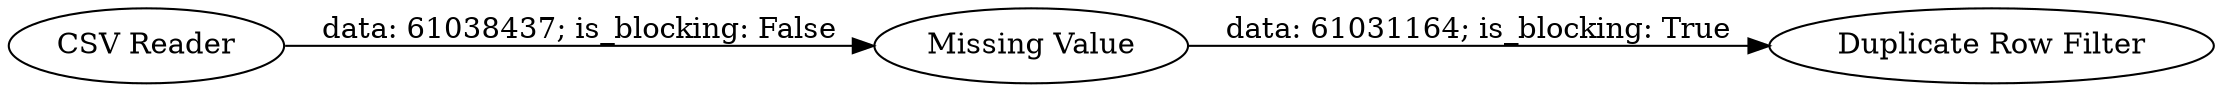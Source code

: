 digraph {
	"5034334281979312722_1" [label="CSV Reader"]
	"5034334281979312722_3" [label="Duplicate Row Filter"]
	"5034334281979312722_2" [label="Missing Value"]
	"5034334281979312722_1" -> "5034334281979312722_2" [label="data: 61038437; is_blocking: False"]
	"5034334281979312722_2" -> "5034334281979312722_3" [label="data: 61031164; is_blocking: True"]
	rankdir=LR
}
